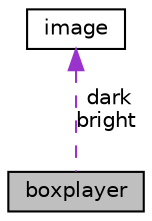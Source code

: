 digraph "boxplayer"
{
 // LATEX_PDF_SIZE
  edge [fontname="Helvetica",fontsize="10",labelfontname="Helvetica",labelfontsize="10"];
  node [fontname="Helvetica",fontsize="10",shape=record];
  Node1 [label="boxplayer",height=0.2,width=0.4,color="black", fillcolor="grey75", style="filled", fontcolor="black",tooltip=" "];
  Node2 -> Node1 [dir="back",color="darkorchid3",fontsize="10",style="dashed",label=" dark\nbright" ,fontname="Helvetica"];
  Node2 [label="image",height=0.2,width=0.4,color="black", fillcolor="white", style="filled",URL="$de/d68/structimage.html",tooltip=" "];
}
